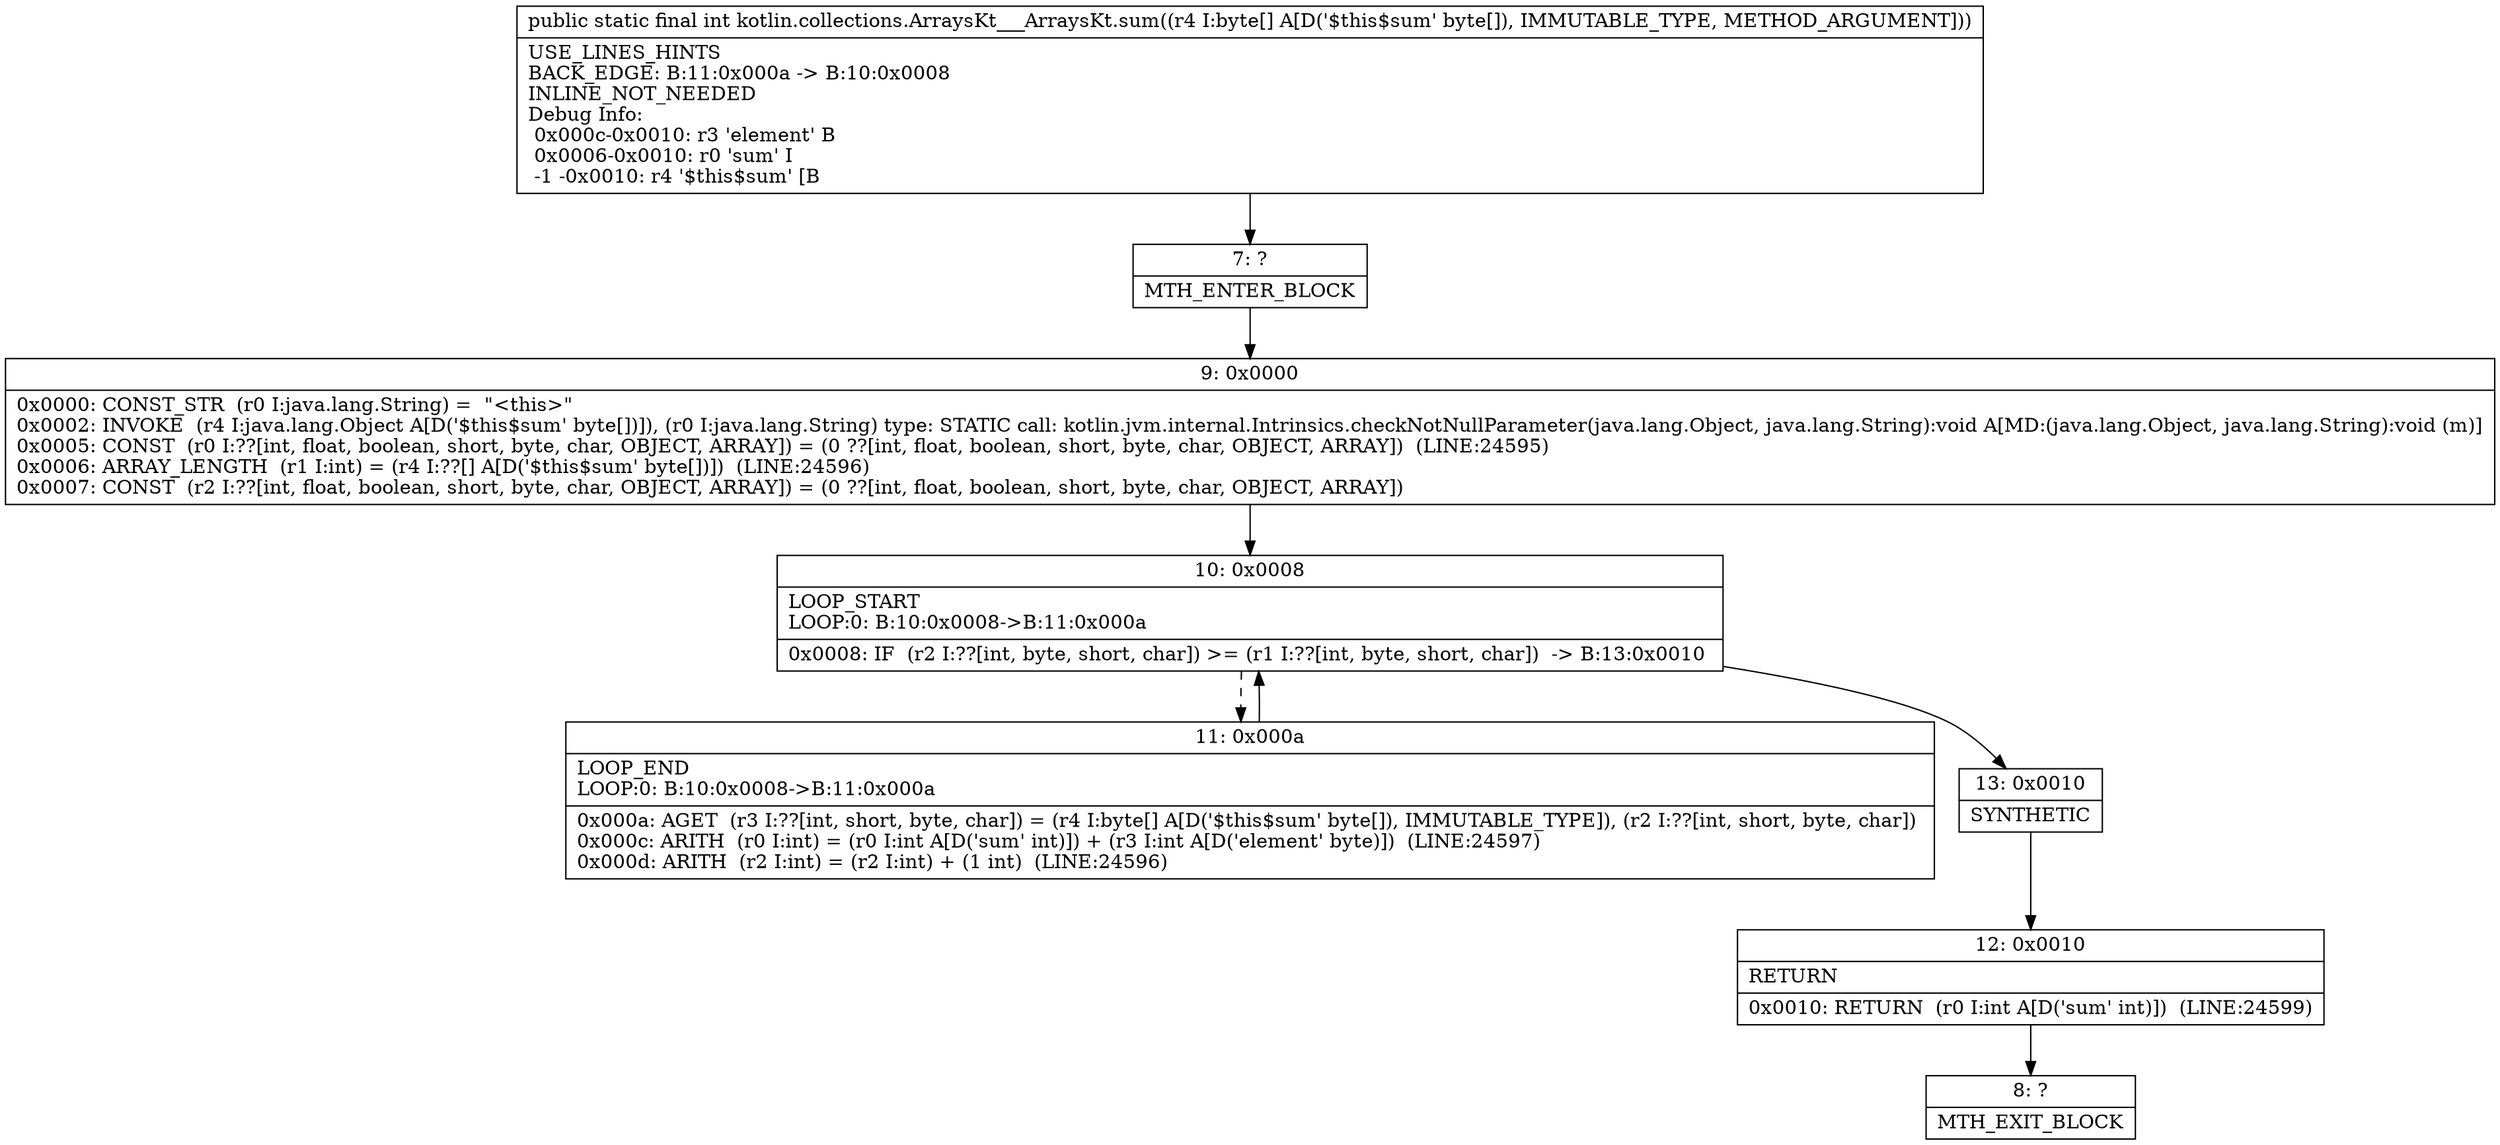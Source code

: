 digraph "CFG forkotlin.collections.ArraysKt___ArraysKt.sum([B)I" {
Node_7 [shape=record,label="{7\:\ ?|MTH_ENTER_BLOCK\l}"];
Node_9 [shape=record,label="{9\:\ 0x0000|0x0000: CONST_STR  (r0 I:java.lang.String) =  \"\<this\>\" \l0x0002: INVOKE  (r4 I:java.lang.Object A[D('$this$sum' byte[])]), (r0 I:java.lang.String) type: STATIC call: kotlin.jvm.internal.Intrinsics.checkNotNullParameter(java.lang.Object, java.lang.String):void A[MD:(java.lang.Object, java.lang.String):void (m)]\l0x0005: CONST  (r0 I:??[int, float, boolean, short, byte, char, OBJECT, ARRAY]) = (0 ??[int, float, boolean, short, byte, char, OBJECT, ARRAY])  (LINE:24595)\l0x0006: ARRAY_LENGTH  (r1 I:int) = (r4 I:??[] A[D('$this$sum' byte[])])  (LINE:24596)\l0x0007: CONST  (r2 I:??[int, float, boolean, short, byte, char, OBJECT, ARRAY]) = (0 ??[int, float, boolean, short, byte, char, OBJECT, ARRAY]) \l}"];
Node_10 [shape=record,label="{10\:\ 0x0008|LOOP_START\lLOOP:0: B:10:0x0008\-\>B:11:0x000a\l|0x0008: IF  (r2 I:??[int, byte, short, char]) \>= (r1 I:??[int, byte, short, char])  \-\> B:13:0x0010 \l}"];
Node_11 [shape=record,label="{11\:\ 0x000a|LOOP_END\lLOOP:0: B:10:0x0008\-\>B:11:0x000a\l|0x000a: AGET  (r3 I:??[int, short, byte, char]) = (r4 I:byte[] A[D('$this$sum' byte[]), IMMUTABLE_TYPE]), (r2 I:??[int, short, byte, char]) \l0x000c: ARITH  (r0 I:int) = (r0 I:int A[D('sum' int)]) + (r3 I:int A[D('element' byte)])  (LINE:24597)\l0x000d: ARITH  (r2 I:int) = (r2 I:int) + (1 int)  (LINE:24596)\l}"];
Node_13 [shape=record,label="{13\:\ 0x0010|SYNTHETIC\l}"];
Node_12 [shape=record,label="{12\:\ 0x0010|RETURN\l|0x0010: RETURN  (r0 I:int A[D('sum' int)])  (LINE:24599)\l}"];
Node_8 [shape=record,label="{8\:\ ?|MTH_EXIT_BLOCK\l}"];
MethodNode[shape=record,label="{public static final int kotlin.collections.ArraysKt___ArraysKt.sum((r4 I:byte[] A[D('$this$sum' byte[]), IMMUTABLE_TYPE, METHOD_ARGUMENT]))  | USE_LINES_HINTS\lBACK_EDGE: B:11:0x000a \-\> B:10:0x0008\lINLINE_NOT_NEEDED\lDebug Info:\l  0x000c\-0x0010: r3 'element' B\l  0x0006\-0x0010: r0 'sum' I\l  \-1 \-0x0010: r4 '$this$sum' [B\l}"];
MethodNode -> Node_7;Node_7 -> Node_9;
Node_9 -> Node_10;
Node_10 -> Node_11[style=dashed];
Node_10 -> Node_13;
Node_11 -> Node_10;
Node_13 -> Node_12;
Node_12 -> Node_8;
}

